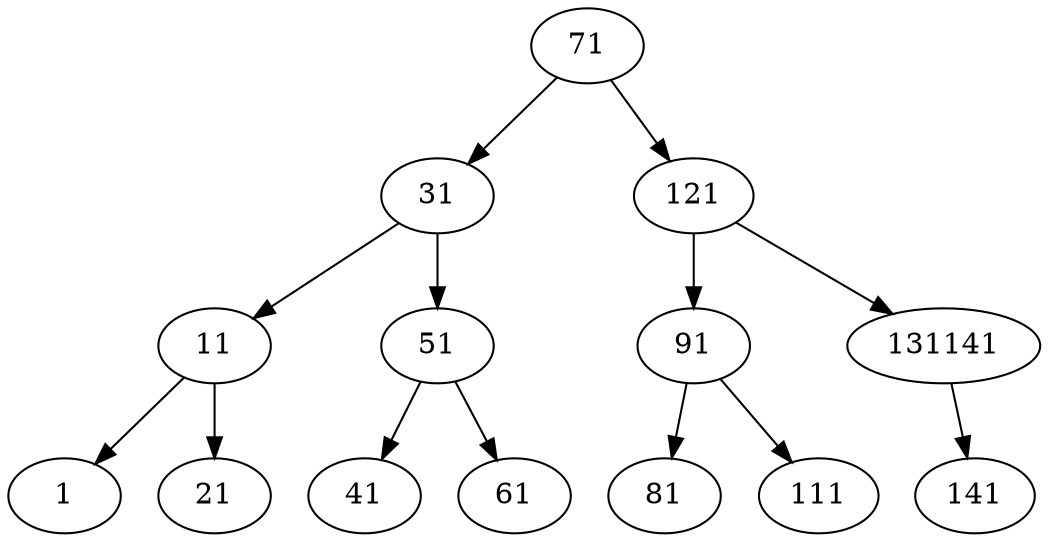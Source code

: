 digraph my_graph {
71 -> 31;
71 -> 121;
121 -> 91;
121 -> 131141;
131141 -> 141;
91 -> 81;
91 -> 111;
31 -> 11;
31 -> 51;
51 -> 41;
51 -> 61;
11 -> 1;
11 -> 21;
}
